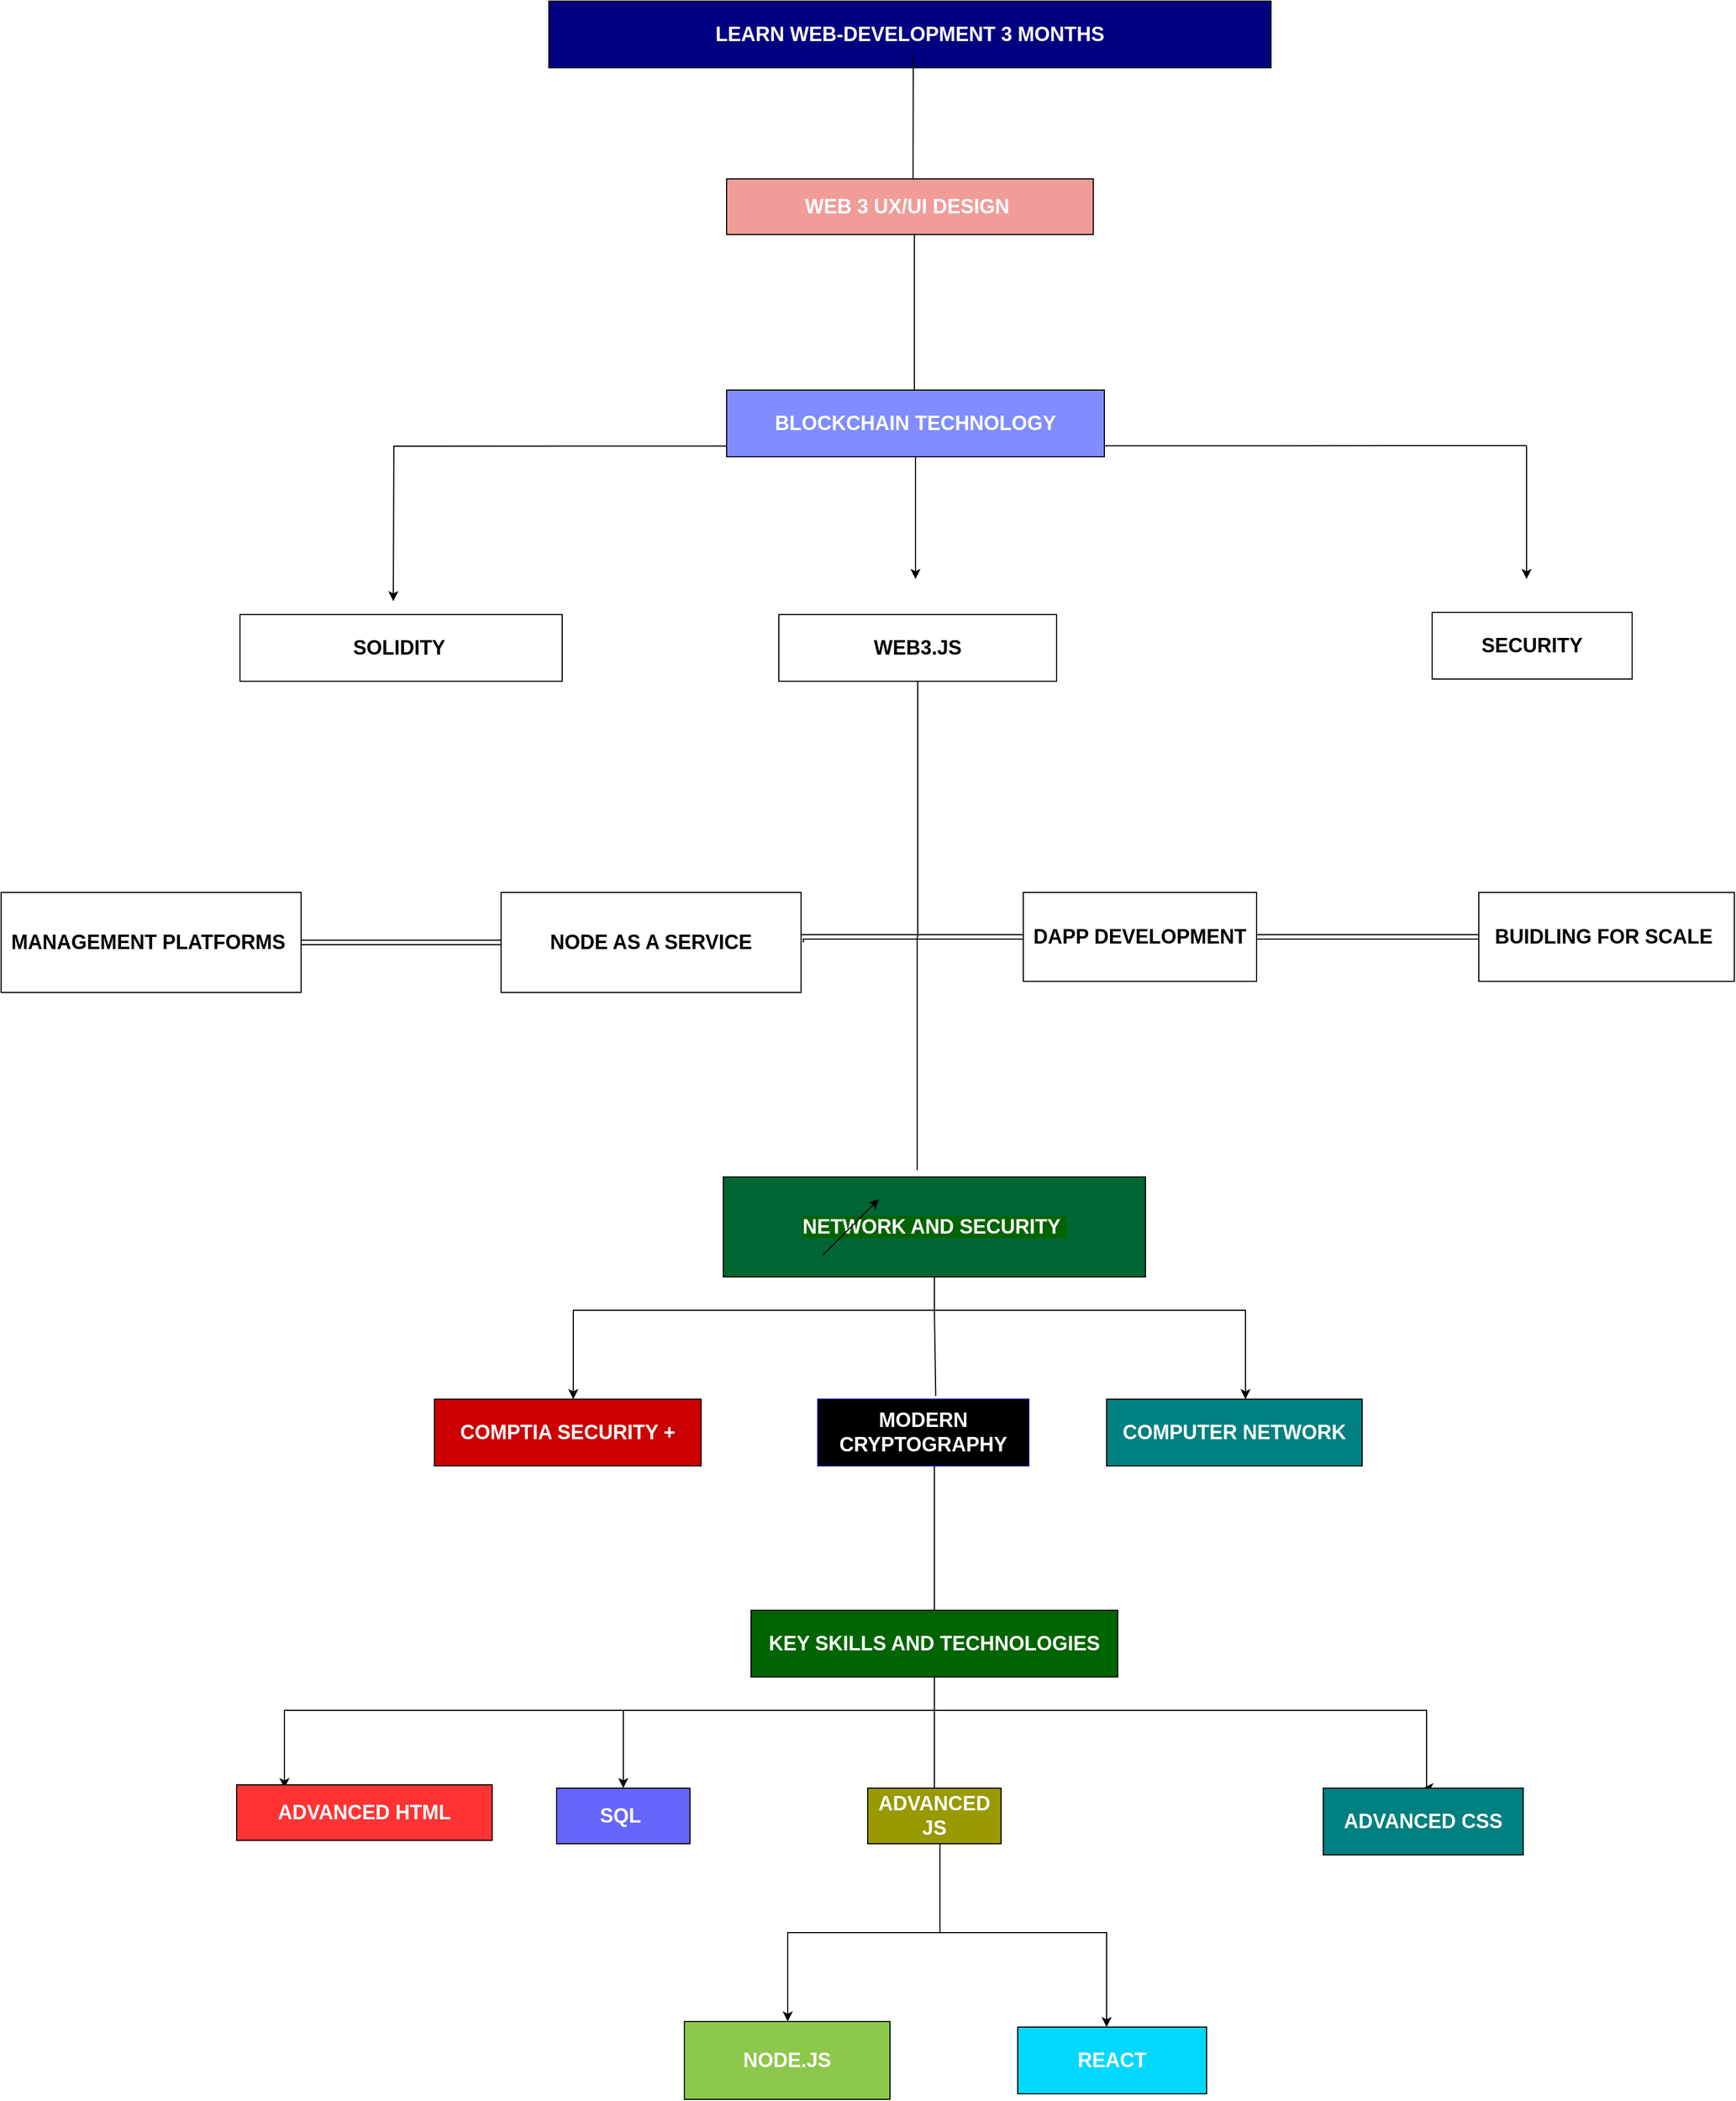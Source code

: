 <mxfile version="21.7.4" type="github">
  <diagram name="Page-1" id="ptgx6MRMU3JIALGFSwDf">
    <mxGraphModel dx="1788" dy="1765" grid="0" gridSize="10" guides="1" tooltips="1" connect="1" arrows="1" fold="1" page="1" pageScale="1" pageWidth="850" pageHeight="1100" math="0" shadow="0">
      <root>
        <mxCell id="0" />
        <mxCell id="1" parent="0" />
        <mxCell id="2ljxNgmDqB6YfOjgcQZT-1" value="&lt;h2&gt;&lt;b&gt;&lt;font color=&quot;#ffffff&quot;&gt;LEARN WEB-DEVELOPMENT 3 MONTHS&lt;/font&gt;&lt;/b&gt;&lt;/h2&gt;" style="rounded=0;whiteSpace=wrap;html=1;fillColor=#000080;" parent="1" vertex="1">
          <mxGeometry x="553" y="48" width="650" height="60" as="geometry" />
        </mxCell>
        <mxCell id="2ljxNgmDqB6YfOjgcQZT-6" value="" style="edgeStyle=orthogonalEdgeStyle;rounded=0;orthogonalLoop=1;jettySize=auto;html=1;exitX=0.5;exitY=1;exitDx=0;exitDy=0;entryX=0.5;entryY=0;entryDx=0;entryDy=0;" parent="1" source="2ljxNgmDqB6YfOjgcQZT-3" edge="1">
          <mxGeometry relative="1" as="geometry">
            <mxPoint x="905" y="1576.0" as="sourcePoint" />
            <mxPoint x="315" y="1656" as="targetPoint" />
            <Array as="points">
              <mxPoint x="900" y="1586" />
              <mxPoint x="315" y="1586" />
            </Array>
          </mxGeometry>
        </mxCell>
        <mxCell id="2ljxNgmDqB6YfOjgcQZT-15" style="edgeStyle=orthogonalEdgeStyle;rounded=0;orthogonalLoop=1;jettySize=auto;html=1;entryX=0.5;entryY=0;entryDx=0;entryDy=0;" parent="1" target="2ljxNgmDqB6YfOjgcQZT-8" edge="1">
          <mxGeometry relative="1" as="geometry">
            <mxPoint x="1339" y="1626" as="targetPoint" />
            <mxPoint x="870" y="1556" as="sourcePoint" />
            <Array as="points">
              <mxPoint x="900" y="1556" />
              <mxPoint x="900" y="1586" />
              <mxPoint x="1343" y="1586" />
              <mxPoint x="1343" y="1656" />
            </Array>
          </mxGeometry>
        </mxCell>
        <mxCell id="2ljxNgmDqB6YfOjgcQZT-3" value="&lt;h2&gt;&lt;b&gt;&lt;font color=&quot;#ffffff&quot;&gt;KEY SKILLS AND TECHNOLOGIES&lt;/font&gt;&lt;/b&gt;&lt;/h2&gt;" style="rounded=0;whiteSpace=wrap;html=1;fillColor=#006400;" parent="1" vertex="1">
          <mxGeometry x="735" y="1496" width="330" height="60" as="geometry" />
        </mxCell>
        <mxCell id="2ljxNgmDqB6YfOjgcQZT-5" value="&lt;h2&gt;&lt;font color=&quot;#ffffff&quot;&gt;ADVANCED HTML&lt;/font&gt;&lt;/h2&gt;" style="whiteSpace=wrap;html=1;rounded=0;fillColor=#FF3333;" parent="1" vertex="1">
          <mxGeometry x="272" y="1653" width="230" height="50" as="geometry" />
        </mxCell>
        <mxCell id="2ljxNgmDqB6YfOjgcQZT-8" value="&lt;h2&gt;&lt;b&gt;&lt;font color=&quot;#ffffff&quot;&gt;ADVANCED CSS&lt;/font&gt;&lt;/b&gt;&lt;/h2&gt;" style="rounded=0;whiteSpace=wrap;html=1;fillColor=#008080;" parent="1" vertex="1">
          <mxGeometry x="1250" y="1656" width="180" height="60" as="geometry" />
        </mxCell>
        <mxCell id="2ljxNgmDqB6YfOjgcQZT-21" value="" style="edgeStyle=orthogonalEdgeStyle;rounded=0;orthogonalLoop=1;jettySize=auto;html=1;" parent="1" source="2ljxNgmDqB6YfOjgcQZT-11" target="2ljxNgmDqB6YfOjgcQZT-20" edge="1">
          <mxGeometry relative="1" as="geometry">
            <Array as="points">
              <mxPoint x="905" y="1786" />
              <mxPoint x="768" y="1786" />
            </Array>
          </mxGeometry>
        </mxCell>
        <mxCell id="2ljxNgmDqB6YfOjgcQZT-26" value="" style="edgeStyle=orthogonalEdgeStyle;rounded=0;orthogonalLoop=1;jettySize=auto;html=1;" parent="1" source="2ljxNgmDqB6YfOjgcQZT-11" target="2ljxNgmDqB6YfOjgcQZT-25" edge="1">
          <mxGeometry relative="1" as="geometry">
            <Array as="points">
              <mxPoint x="905" y="1786" />
              <mxPoint x="1055" y="1786" />
            </Array>
          </mxGeometry>
        </mxCell>
        <mxCell id="2ljxNgmDqB6YfOjgcQZT-11" value="&lt;h2&gt;&lt;font color=&quot;#ffffff&quot;&gt;ADVANCED JS&lt;/font&gt;&lt;/h2&gt;" style="rounded=0;whiteSpace=wrap;html=1;fillColor=#999900;" parent="1" vertex="1">
          <mxGeometry x="840" y="1656" width="120" height="50" as="geometry" />
        </mxCell>
        <mxCell id="2ljxNgmDqB6YfOjgcQZT-20" value="&lt;h2&gt;&lt;b&gt;&lt;font color=&quot;#ffffff&quot;&gt;NODE.JS&lt;/font&gt;&lt;/b&gt;&lt;/h2&gt;" style="whiteSpace=wrap;html=1;rounded=0;fillColor=#8CC84B;" parent="1" vertex="1">
          <mxGeometry x="675" y="1866" width="185" height="70" as="geometry" />
        </mxCell>
        <mxCell id="2ljxNgmDqB6YfOjgcQZT-25" value="&lt;h2&gt;&lt;b&gt;&lt;font color=&quot;#ffffff&quot;&gt;REACT&lt;/font&gt;&lt;/b&gt;&lt;/h2&gt;" style="whiteSpace=wrap;html=1;rounded=0;fillColor=#00D8FF;" parent="1" vertex="1">
          <mxGeometry x="975" y="1871" width="170" height="60" as="geometry" />
        </mxCell>
        <mxCell id="2ljxNgmDqB6YfOjgcQZT-32" value="" style="edgeStyle=orthogonalEdgeStyle;rounded=0;orthogonalLoop=1;jettySize=auto;html=1;exitX=0.455;exitY=0;exitDx=0;exitDy=0;exitPerimeter=0;" parent="1" source="2ljxNgmDqB6YfOjgcQZT-28" edge="1">
          <mxGeometry relative="1" as="geometry">
            <mxPoint x="575" y="1306" as="targetPoint" />
            <Array as="points">
              <mxPoint x="900" y="1136" />
              <mxPoint x="900" y="1226" />
              <mxPoint x="575" y="1226" />
            </Array>
          </mxGeometry>
        </mxCell>
        <mxCell id="2ljxNgmDqB6YfOjgcQZT-39" style="edgeStyle=orthogonalEdgeStyle;rounded=0;orthogonalLoop=1;jettySize=auto;html=1;entryX=0.5;entryY=0;entryDx=0;entryDy=0;" parent="1" edge="1">
          <mxGeometry relative="1" as="geometry">
            <mxPoint x="1180" y="1306" as="targetPoint" />
            <Array as="points">
              <mxPoint x="900" y="1196" />
              <mxPoint x="900" y="1226" />
              <mxPoint x="1180" y="1226" />
            </Array>
            <mxPoint x="910" y="1196" as="sourcePoint" />
          </mxGeometry>
        </mxCell>
        <mxCell id="2ljxNgmDqB6YfOjgcQZT-28" value="&lt;h2&gt;&lt;b style=&quot;background-color: rgb(0, 100, 0);&quot;&gt;&lt;font color=&quot;#ffffff&quot;&gt;NETWORK AND SECURITY&amp;nbsp;&lt;/font&gt;&lt;/b&gt;&lt;/h2&gt;" style="whiteSpace=wrap;html=1;rounded=0;fillColor=#006633;" parent="1" vertex="1">
          <mxGeometry x="710" y="1106" width="380" height="90" as="geometry" />
        </mxCell>
        <mxCell id="2ljxNgmDqB6YfOjgcQZT-31" value="&lt;h2&gt;&lt;b&gt;&lt;font color=&quot;#ffffff&quot;&gt;COMPTIA SECURITY +&lt;/font&gt;&lt;/b&gt;&lt;/h2&gt;" style="whiteSpace=wrap;html=1;rounded=0;fillColor=#CC0000;" parent="1" vertex="1">
          <mxGeometry x="450" y="1306" width="240" height="60" as="geometry" />
        </mxCell>
        <mxCell id="2ljxNgmDqB6YfOjgcQZT-33" value="&lt;h2&gt;&lt;b&gt;&lt;font color=&quot;#ffffff&quot;&gt;COMPUTER NETWORK&lt;/font&gt;&lt;/b&gt;&lt;/h2&gt;" style="whiteSpace=wrap;html=1;rounded=0;fillColor=#008080;" parent="1" vertex="1">
          <mxGeometry x="1055" y="1306" width="230" height="60" as="geometry" />
        </mxCell>
        <mxCell id="2ljxNgmDqB6YfOjgcQZT-48" value="" style="endArrow=none;html=1;rounded=0;exitX=0.5;exitY=0;exitDx=0;exitDy=0;" parent="1" source="2ljxNgmDqB6YfOjgcQZT-3" edge="1">
          <mxGeometry width="50" height="50" relative="1" as="geometry">
            <mxPoint x="901" y="1486" as="sourcePoint" />
            <mxPoint x="900" y="1356" as="targetPoint" />
          </mxGeometry>
        </mxCell>
        <mxCell id="2ljxNgmDqB6YfOjgcQZT-49" value="&lt;h2&gt;&lt;b&gt;&lt;font color=&quot;#ffffff&quot;&gt;WEB 3 UX/UI DESIGN&amp;nbsp;&lt;/font&gt;&lt;/b&gt;&lt;/h2&gt;" style="rounded=0;whiteSpace=wrap;html=1;fillColor=#F19C99;" parent="1" vertex="1">
          <mxGeometry x="713" y="208" width="330" height="50" as="geometry" />
        </mxCell>
        <mxCell id="2ljxNgmDqB6YfOjgcQZT-50" value="&lt;h2&gt;&lt;b&gt;&lt;font color=&quot;#ffffff&quot;&gt;MODERN CRYPTOGRAPHY&lt;/font&gt;&lt;/b&gt;&lt;/h2&gt;" style="rounded=0;whiteSpace=wrap;html=1;fillColor=#;strokeColor=#000080;" parent="1" vertex="1">
          <mxGeometry x="795" y="1306" width="190" height="60" as="geometry" />
        </mxCell>
        <mxCell id="2ljxNgmDqB6YfOjgcQZT-55" value="" style="endArrow=none;html=1;rounded=0;exitX=0.559;exitY=-0.047;exitDx=0;exitDy=0;exitPerimeter=0;" parent="1" source="2ljxNgmDqB6YfOjgcQZT-50" edge="1">
          <mxGeometry width="50" height="50" relative="1" as="geometry">
            <mxPoint x="900" y="1286" as="sourcePoint" />
            <mxPoint x="900" y="1226" as="targetPoint" />
          </mxGeometry>
        </mxCell>
        <mxCell id="2ljxNgmDqB6YfOjgcQZT-63" value="&lt;h2&gt;&lt;font color=&quot;#ffffff&quot;&gt;SQL&amp;nbsp;&lt;/font&gt;&lt;/h2&gt;" style="rounded=0;whiteSpace=wrap;html=1;fillColor=#6666FF;" parent="1" vertex="1">
          <mxGeometry x="560" y="1656" width="120" height="50" as="geometry" />
        </mxCell>
        <mxCell id="2ljxNgmDqB6YfOjgcQZT-66" value="" style="endArrow=classic;html=1;rounded=0;" parent="1" edge="1">
          <mxGeometry width="50" height="50" relative="1" as="geometry">
            <mxPoint x="620" y="1586" as="sourcePoint" />
            <mxPoint x="620" y="1656" as="targetPoint" />
          </mxGeometry>
        </mxCell>
        <mxCell id="2ljxNgmDqB6YfOjgcQZT-71" value="" style="endArrow=none;html=1;rounded=0;exitX=0.5;exitY=0;exitDx=0;exitDy=0;" parent="1" source="2ljxNgmDqB6YfOjgcQZT-11" edge="1">
          <mxGeometry width="50" height="50" relative="1" as="geometry">
            <mxPoint x="1190" y="1546" as="sourcePoint" />
            <mxPoint x="900" y="1586" as="targetPoint" />
          </mxGeometry>
        </mxCell>
        <mxCell id="rzMMpbqMrwIYAFuk8cjg-21" style="edgeStyle=orthogonalEdgeStyle;rounded=0;orthogonalLoop=1;jettySize=auto;html=1;" edge="1" parent="1">
          <mxGeometry relative="1" as="geometry">
            <mxPoint x="413" y="588" as="targetPoint" />
            <mxPoint x="1433" y="448" as="sourcePoint" />
          </mxGeometry>
        </mxCell>
        <mxCell id="rzMMpbqMrwIYAFuk8cjg-24" style="edgeStyle=orthogonalEdgeStyle;rounded=0;orthogonalLoop=1;jettySize=auto;html=1;exitX=0.5;exitY=1;exitDx=0;exitDy=0;" edge="1" parent="1" source="rzMMpbqMrwIYAFuk8cjg-2">
          <mxGeometry relative="1" as="geometry">
            <mxPoint x="883" y="568" as="targetPoint" />
          </mxGeometry>
        </mxCell>
        <mxCell id="rzMMpbqMrwIYAFuk8cjg-2" value="&lt;font color=&quot;#ffffff&quot; style=&quot;font-size: 18px;&quot;&gt;&lt;b&gt;BLOCKCHAIN TECHNOLOGY&lt;/b&gt;&lt;/font&gt;" style="rounded=0;whiteSpace=wrap;html=1;fillColor=#808CFF;" vertex="1" parent="1">
          <mxGeometry x="713" y="398" width="340" height="60" as="geometry" />
        </mxCell>
        <mxCell id="rzMMpbqMrwIYAFuk8cjg-7" value="&lt;font style=&quot;font-size: 18px;&quot;&gt;&lt;b&gt;SOLIDITY&lt;/b&gt;&lt;/font&gt;&amp;nbsp;" style="rounded=0;whiteSpace=wrap;html=1;" vertex="1" parent="1">
          <mxGeometry x="275" y="600" width="290" height="60" as="geometry" />
        </mxCell>
        <mxCell id="rzMMpbqMrwIYAFuk8cjg-12" value="&lt;font style=&quot;font-size: 18px;&quot;&gt;&lt;b&gt;WEB3.JS&lt;/b&gt;&lt;/font&gt;" style="rounded=0;whiteSpace=wrap;html=1;" vertex="1" parent="1">
          <mxGeometry x="760" y="600" width="250" height="60" as="geometry" />
        </mxCell>
        <mxCell id="rzMMpbqMrwIYAFuk8cjg-13" value="&lt;b&gt;&lt;font style=&quot;font-size: 18px;&quot;&gt;DAPP DEVELOPMENT&lt;/font&gt;&lt;/b&gt;" style="rounded=0;whiteSpace=wrap;html=1;" vertex="1" parent="1">
          <mxGeometry x="980" y="850" width="210" height="80" as="geometry" />
        </mxCell>
        <mxCell id="rzMMpbqMrwIYAFuk8cjg-14" value="&lt;font style=&quot;font-size: 18px;&quot;&gt;&lt;b&gt;SECURITY&lt;/b&gt;&lt;/font&gt;" style="rounded=0;whiteSpace=wrap;html=1;" vertex="1" parent="1">
          <mxGeometry x="1348" y="598" width="180" height="60" as="geometry" />
        </mxCell>
        <mxCell id="rzMMpbqMrwIYAFuk8cjg-32" style="edgeStyle=orthogonalEdgeStyle;rounded=0;orthogonalLoop=1;jettySize=auto;html=1;exitX=1;exitY=0.5;exitDx=0;exitDy=0;shape=link;entryX=0;entryY=0.5;entryDx=0;entryDy=0;" edge="1" parent="1" source="rzMMpbqMrwIYAFuk8cjg-16" target="rzMMpbqMrwIYAFuk8cjg-17">
          <mxGeometry relative="1" as="geometry">
            <mxPoint x="500" y="895" as="targetPoint" />
          </mxGeometry>
        </mxCell>
        <mxCell id="rzMMpbqMrwIYAFuk8cjg-16" value="&lt;b&gt;&lt;font style=&quot;font-size: 18px;&quot;&gt;MANAGEMENT PLATFORMS&amp;nbsp;&lt;/font&gt;&lt;/b&gt;" style="rounded=0;whiteSpace=wrap;html=1;" vertex="1" parent="1">
          <mxGeometry x="60" y="850" width="270" height="90" as="geometry" />
        </mxCell>
        <mxCell id="rzMMpbqMrwIYAFuk8cjg-33" style="edgeStyle=orthogonalEdgeStyle;rounded=0;orthogonalLoop=1;jettySize=auto;html=1;exitX=1;exitY=0.5;exitDx=0;exitDy=0;shape=link;entryX=0;entryY=0.5;entryDx=0;entryDy=0;" edge="1" parent="1" source="rzMMpbqMrwIYAFuk8cjg-17" target="rzMMpbqMrwIYAFuk8cjg-13">
          <mxGeometry relative="1" as="geometry">
            <mxPoint x="960" y="895" as="targetPoint" />
            <Array as="points">
              <mxPoint x="780" y="890" />
            </Array>
          </mxGeometry>
        </mxCell>
        <mxCell id="rzMMpbqMrwIYAFuk8cjg-17" value="&lt;b&gt;&lt;font style=&quot;font-size: 18px;&quot;&gt;NODE AS A SERVICE&lt;/font&gt;&lt;/b&gt;" style="rounded=0;whiteSpace=wrap;html=1;" vertex="1" parent="1">
          <mxGeometry x="510" y="850" width="270" height="90" as="geometry" />
        </mxCell>
        <mxCell id="rzMMpbqMrwIYAFuk8cjg-18" value="&lt;b&gt;&lt;font style=&quot;font-size: 18px;&quot;&gt;BUIDLING FOR SCALE&amp;nbsp;&lt;/font&gt;&lt;/b&gt;" style="rounded=0;whiteSpace=wrap;html=1;" vertex="1" parent="1">
          <mxGeometry x="1390" y="850" width="230" height="80" as="geometry" />
        </mxCell>
        <mxCell id="rzMMpbqMrwIYAFuk8cjg-35" value="" style="endArrow=classic;html=1;rounded=0;entryX=0;entryY=0.5;entryDx=0;entryDy=0;shape=link;exitX=1;exitY=0.5;exitDx=0;exitDy=0;" edge="1" parent="1" source="rzMMpbqMrwIYAFuk8cjg-13" target="rzMMpbqMrwIYAFuk8cjg-18">
          <mxGeometry width="50" height="50" relative="1" as="geometry">
            <mxPoint x="1200" y="890" as="sourcePoint" />
            <mxPoint x="870" y="350" as="targetPoint" />
          </mxGeometry>
        </mxCell>
        <mxCell id="rzMMpbqMrwIYAFuk8cjg-37" value="" style="endArrow=classic;html=1;rounded=0;" edge="1" parent="1">
          <mxGeometry width="50" height="50" relative="1" as="geometry">
            <mxPoint x="800" y="1176" as="sourcePoint" />
            <mxPoint x="850" y="1126" as="targetPoint" />
          </mxGeometry>
        </mxCell>
        <mxCell id="rzMMpbqMrwIYAFuk8cjg-43" value="" style="endArrow=classic;html=1;rounded=0;" edge="1" parent="1">
          <mxGeometry width="50" height="50" relative="1" as="geometry">
            <mxPoint x="1433" y="448" as="sourcePoint" />
            <mxPoint x="1433" y="568" as="targetPoint" />
          </mxGeometry>
        </mxCell>
        <mxCell id="rzMMpbqMrwIYAFuk8cjg-49" value="" style="endArrow=none;html=1;rounded=0;exitX=0.5;exitY=1;exitDx=0;exitDy=0;" edge="1" parent="1" source="rzMMpbqMrwIYAFuk8cjg-12">
          <mxGeometry width="50" height="50" relative="1" as="geometry">
            <mxPoint x="870" y="1280" as="sourcePoint" />
            <mxPoint x="885" y="890" as="targetPoint" />
          </mxGeometry>
        </mxCell>
        <mxCell id="rzMMpbqMrwIYAFuk8cjg-50" value="" style="endArrow=none;html=1;rounded=0;" edge="1" parent="1">
          <mxGeometry width="50" height="50" relative="1" as="geometry">
            <mxPoint x="884.52" y="1100" as="sourcePoint" />
            <mxPoint x="884.52" y="890" as="targetPoint" />
            <Array as="points" />
          </mxGeometry>
        </mxCell>
        <mxCell id="rzMMpbqMrwIYAFuk8cjg-52" value="" style="endArrow=none;html=1;rounded=0;exitX=0.512;exitY=1;exitDx=0;exitDy=0;exitPerimeter=0;entryX=0.497;entryY=0;entryDx=0;entryDy=0;entryPerimeter=0;" edge="1" parent="1" source="2ljxNgmDqB6YfOjgcQZT-49" target="rzMMpbqMrwIYAFuk8cjg-2">
          <mxGeometry width="50" height="50" relative="1" as="geometry">
            <mxPoint x="882" y="268" as="sourcePoint" />
            <mxPoint x="882" y="378" as="targetPoint" />
          </mxGeometry>
        </mxCell>
        <mxCell id="rzMMpbqMrwIYAFuk8cjg-53" value="" style="endArrow=none;html=1;rounded=0;entryX=0.5;entryY=0;entryDx=0;entryDy=0;" edge="1" parent="1">
          <mxGeometry width="50" height="50" relative="1" as="geometry">
            <mxPoint x="881" y="98" as="sourcePoint" />
            <mxPoint x="880.77" y="208" as="targetPoint" />
          </mxGeometry>
        </mxCell>
      </root>
    </mxGraphModel>
  </diagram>
</mxfile>
